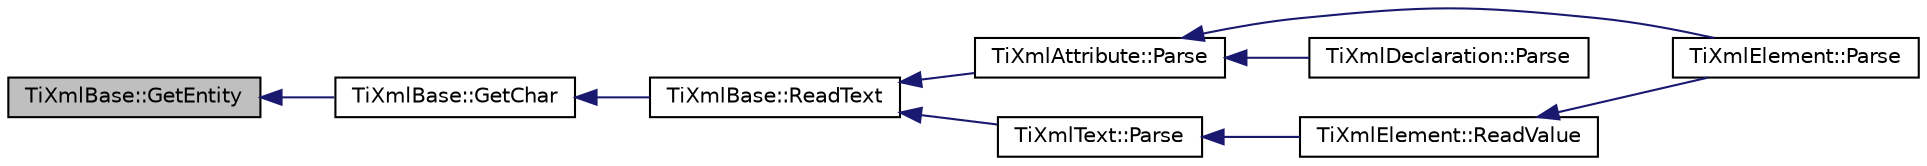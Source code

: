 digraph "TiXmlBase::GetEntity"
{
  edge [fontname="Helvetica",fontsize="10",labelfontname="Helvetica",labelfontsize="10"];
  node [fontname="Helvetica",fontsize="10",shape=record];
  rankdir="LR";
  Node1 [label="TiXmlBase::GetEntity",height=0.2,width=0.4,color="black", fillcolor="grey75", style="filled" fontcolor="black"];
  Node1 -> Node2 [dir="back",color="midnightblue",fontsize="10",style="solid",fontname="Helvetica"];
  Node2 [label="TiXmlBase::GetChar",height=0.2,width=0.4,color="black", fillcolor="white", style="filled",URL="$class_ti_xml_base.html#a5b0fde72d6f662ae1fd6303195d2159b"];
  Node2 -> Node3 [dir="back",color="midnightblue",fontsize="10",style="solid",fontname="Helvetica"];
  Node3 [label="TiXmlBase::ReadText",height=0.2,width=0.4,color="black", fillcolor="white", style="filled",URL="$class_ti_xml_base.html#aa646c74921aa33156968b802bbf5566e"];
  Node3 -> Node4 [dir="back",color="midnightblue",fontsize="10",style="solid",fontname="Helvetica"];
  Node4 [label="TiXmlAttribute::Parse",height=0.2,width=0.4,color="black", fillcolor="white", style="filled",URL="$class_ti_xml_attribute.html#ad62774421b814894b995af3b5d231dda"];
  Node4 -> Node5 [dir="back",color="midnightblue",fontsize="10",style="solid",fontname="Helvetica"];
  Node5 [label="TiXmlElement::Parse",height=0.2,width=0.4,color="black", fillcolor="white", style="filled",URL="$class_ti_xml_element.html#af95c9165159fd9dfdcc5b894a3fcf85b"];
  Node4 -> Node6 [dir="back",color="midnightblue",fontsize="10",style="solid",fontname="Helvetica"];
  Node6 [label="TiXmlDeclaration::Parse",height=0.2,width=0.4,color="black", fillcolor="white", style="filled",URL="$class_ti_xml_declaration.html#a9839ea97ed687a2b7342fd7b0f04361b"];
  Node3 -> Node7 [dir="back",color="midnightblue",fontsize="10",style="solid",fontname="Helvetica"];
  Node7 [label="TiXmlText::Parse",height=0.2,width=0.4,color="black", fillcolor="white", style="filled",URL="$class_ti_xml_text.html#a8d2dcfa41fc73d3e62dacc2fcf633819"];
  Node7 -> Node8 [dir="back",color="midnightblue",fontsize="10",style="solid",fontname="Helvetica"];
  Node8 [label="TiXmlElement::ReadValue",height=0.2,width=0.4,color="black", fillcolor="white", style="filled",URL="$class_ti_xml_element.html#ac786bce103042d3837c4cc2ff6967d41"];
  Node8 -> Node5 [dir="back",color="midnightblue",fontsize="10",style="solid",fontname="Helvetica"];
}
